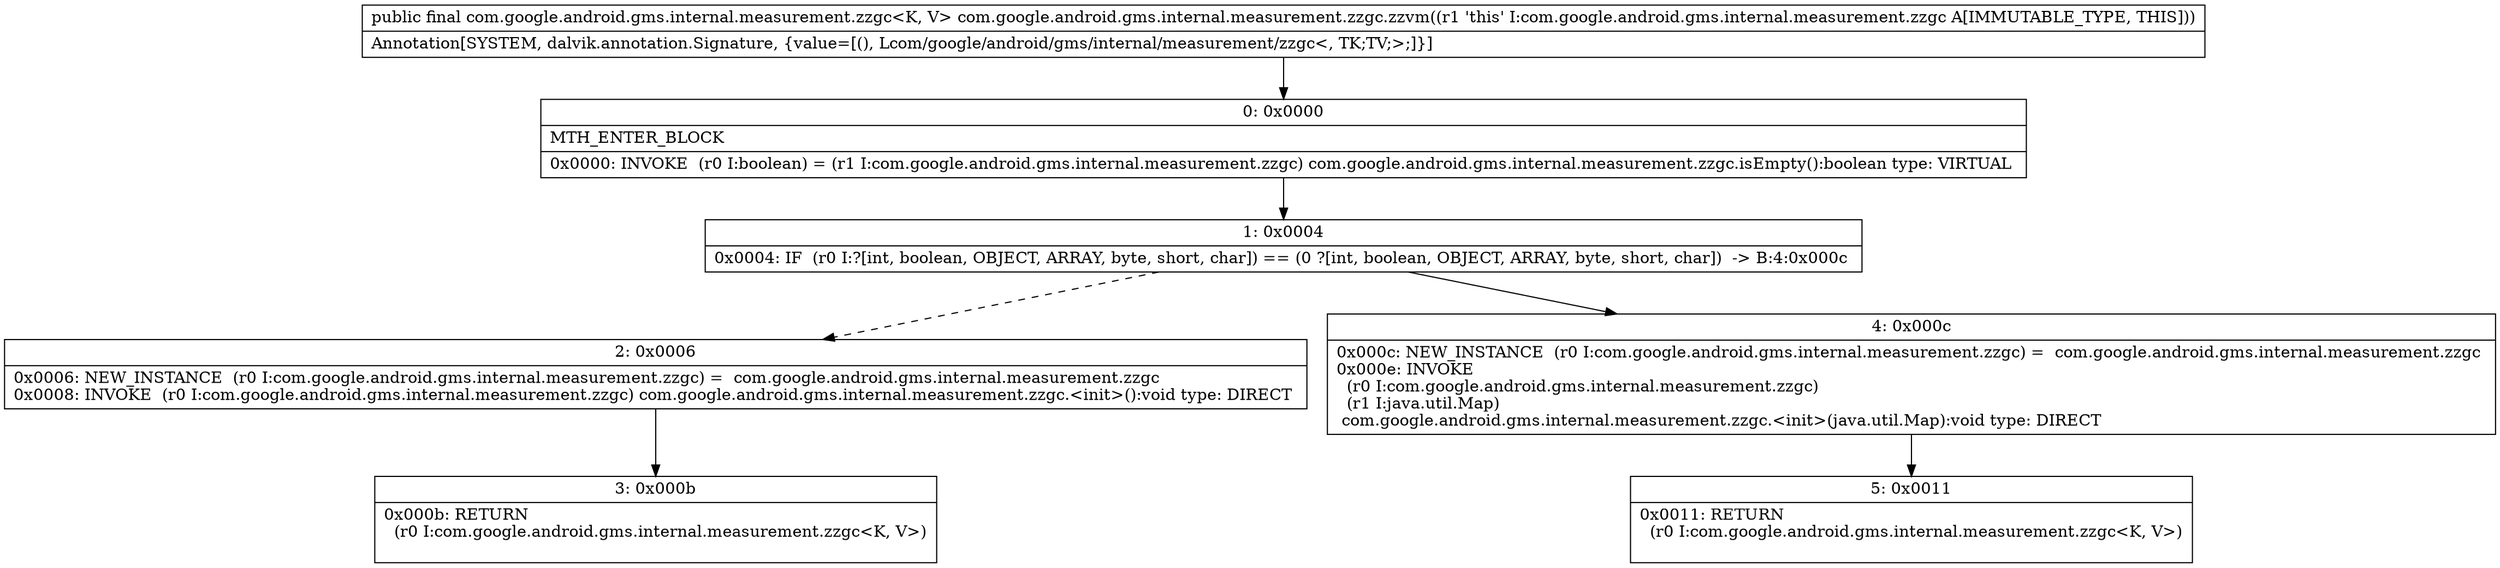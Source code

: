 digraph "CFG forcom.google.android.gms.internal.measurement.zzgc.zzvm()Lcom\/google\/android\/gms\/internal\/measurement\/zzgc;" {
Node_0 [shape=record,label="{0\:\ 0x0000|MTH_ENTER_BLOCK\l|0x0000: INVOKE  (r0 I:boolean) = (r1 I:com.google.android.gms.internal.measurement.zzgc) com.google.android.gms.internal.measurement.zzgc.isEmpty():boolean type: VIRTUAL \l}"];
Node_1 [shape=record,label="{1\:\ 0x0004|0x0004: IF  (r0 I:?[int, boolean, OBJECT, ARRAY, byte, short, char]) == (0 ?[int, boolean, OBJECT, ARRAY, byte, short, char])  \-\> B:4:0x000c \l}"];
Node_2 [shape=record,label="{2\:\ 0x0006|0x0006: NEW_INSTANCE  (r0 I:com.google.android.gms.internal.measurement.zzgc) =  com.google.android.gms.internal.measurement.zzgc \l0x0008: INVOKE  (r0 I:com.google.android.gms.internal.measurement.zzgc) com.google.android.gms.internal.measurement.zzgc.\<init\>():void type: DIRECT \l}"];
Node_3 [shape=record,label="{3\:\ 0x000b|0x000b: RETURN  \l  (r0 I:com.google.android.gms.internal.measurement.zzgc\<K, V\>)\l \l}"];
Node_4 [shape=record,label="{4\:\ 0x000c|0x000c: NEW_INSTANCE  (r0 I:com.google.android.gms.internal.measurement.zzgc) =  com.google.android.gms.internal.measurement.zzgc \l0x000e: INVOKE  \l  (r0 I:com.google.android.gms.internal.measurement.zzgc)\l  (r1 I:java.util.Map)\l com.google.android.gms.internal.measurement.zzgc.\<init\>(java.util.Map):void type: DIRECT \l}"];
Node_5 [shape=record,label="{5\:\ 0x0011|0x0011: RETURN  \l  (r0 I:com.google.android.gms.internal.measurement.zzgc\<K, V\>)\l \l}"];
MethodNode[shape=record,label="{public final com.google.android.gms.internal.measurement.zzgc\<K, V\> com.google.android.gms.internal.measurement.zzgc.zzvm((r1 'this' I:com.google.android.gms.internal.measurement.zzgc A[IMMUTABLE_TYPE, THIS]))  | Annotation[SYSTEM, dalvik.annotation.Signature, \{value=[(), Lcom\/google\/android\/gms\/internal\/measurement\/zzgc\<, TK;TV;\>;]\}]\l}"];
MethodNode -> Node_0;
Node_0 -> Node_1;
Node_1 -> Node_2[style=dashed];
Node_1 -> Node_4;
Node_2 -> Node_3;
Node_4 -> Node_5;
}


